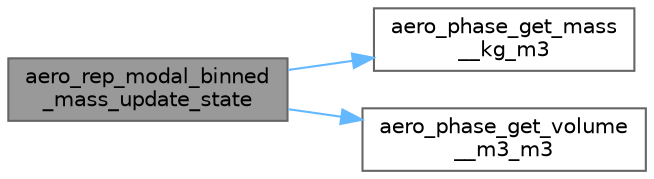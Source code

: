 digraph "aero_rep_modal_binned_mass_update_state"
{
 // LATEX_PDF_SIZE
  bgcolor="transparent";
  edge [fontname=Helvetica,fontsize=10,labelfontname=Helvetica,labelfontsize=10];
  node [fontname=Helvetica,fontsize=10,shape=box,height=0.2,width=0.4];
  rankdir="LR";
  Node1 [label="aero_rep_modal_binned\l_mass_update_state",height=0.2,width=0.4,color="gray40", fillcolor="grey60", style="filled", fontcolor="black",tooltip="Update aerosol representation data for a new state."];
  Node1 -> Node2 [color="steelblue1",style="solid"];
  Node2 [label="aero_phase_get_mass\l__kg_m3",height=0.2,width=0.4,color="grey40", fillcolor="white", style="filled",URL="$aero__phase__solver_8c.html#a965e0b9fc79db694be201edd05377dd1",tooltip="Get the mass and average MW in an aerosol phase."];
  Node1 -> Node3 [color="steelblue1",style="solid"];
  Node3 [label="aero_phase_get_volume\l__m3_m3",height=0.2,width=0.4,color="grey40", fillcolor="white", style="filled",URL="$aero__phase__solver_8c.html#a6e493e863924f29d6bd06598fa657f08",tooltip="Get the volume of an aerosol phase."];
}
